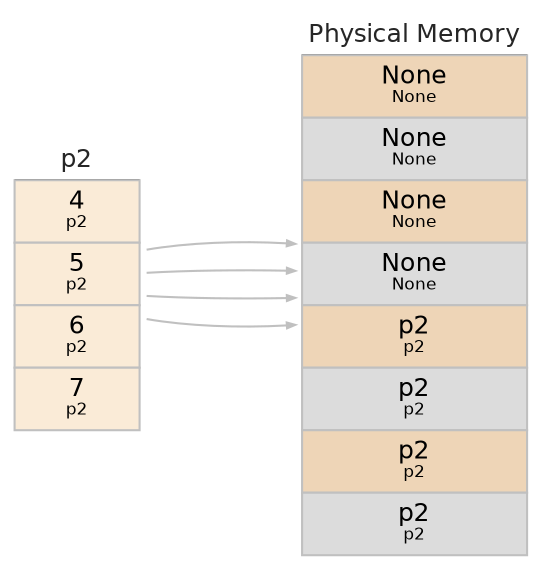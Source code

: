 digraph "memsim/graphs/paged0.json" {
	graph [fontname=x rankdir=LR ranksep=1.0]
	node [fontname=Helvetica fontsize=9 height=0.2 margin="0.04 0.04" shape=none width=0.4]
	edge [arrowsize=0.4]
	p2:0 -> physmem:4 [color=grey]
	p2:1 -> physmem:5 [color=grey]
	p2:2 -> physmem:6 [color=grey]
	p2:3 -> physmem:7 [color=grey]
	subgraph left {
		physmem [label=<<table border="0.1" cellborder="1" cellspacing="0"><TR><TD sides="b"><font face="helvetica" color="grey15" point-size="12">Physical Memory</font></TD></TR><tr><td align="text" color="grey" bgcolor="bisque2" height="30" width="60" port="None"><font point-size="12">None</font><br></br><font point-size="8">None</font></td></tr><tr><td align="text" color="grey" bgcolor="gainsboro" height="30" width="60" port="None"><font point-size="12">None</font><br></br><font point-size="8">None</font></td></tr><tr><td align="text" color="grey" bgcolor="bisque2" height="30" width="60" port="None"><font point-size="12">None</font><br></br><font point-size="8">None</font></td></tr><tr><td align="text" color="grey" bgcolor="gainsboro" height="30" width="60" port="None"><font point-size="12">None</font><br></br><font point-size="8">None</font></td></tr><tr><td align="text" color="grey" bgcolor="bisque2" height="30" width="60" port="p2"><font point-size="12">p2</font><br></br><font point-size="8">p2</font></td></tr><tr><td align="text" color="grey" bgcolor="gainsboro" height="30" width="60" port="p2"><font point-size="12">p2</font><br></br><font point-size="8">p2</font></td></tr><tr><td align="text" color="grey" bgcolor="bisque2" height="30" width="60" port="p2"><font point-size="12">p2</font><br></br><font point-size="8">p2</font></td></tr><tr><td align="text" color="grey" bgcolor="gainsboro" height="30" width="60" port="p2"><font point-size="12">p2</font><br></br><font point-size="8">p2</font></td></tr></table>>]
		rank=sink
	}
	subgraph right {
		p2 [label=<<table border="0.1" cellborder="1" cellspacing="0"><TR><TD sides="b"><font face="helvetica" color="grey15" point-size="12">p2</font></TD></TR><tr><td align="text" color="grey" bgcolor="antiquewhite" height="30" width="60" port="44"><font point-size="12">4</font><br></br><font point-size="8">p2</font></td></tr><tr><td align="text" color="grey" bgcolor="antiquewhite" height="30" width="60" port="55"><font point-size="12">5</font><br></br><font point-size="8">p2</font></td></tr><tr><td align="text" color="grey" bgcolor="antiquewhite" height="30" width="60" port="66"><font point-size="12">6</font><br></br><font point-size="8">p2</font></td></tr><tr><td align="text" color="grey" bgcolor="antiquewhite" height="30" width="60" port="77"><font point-size="12">7</font><br></br><font point-size="8">p2</font></td></tr></table>>]
		rank=source
	}
}
